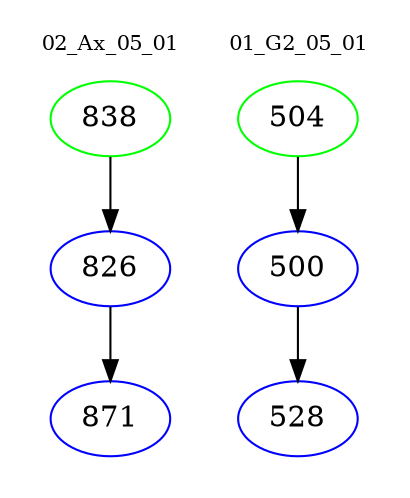 digraph{
subgraph cluster_0 {
color = white
label = "02_Ax_05_01";
fontsize=10;
T0_838 [label="838", color="green"]
T0_838 -> T0_826 [color="black"]
T0_826 [label="826", color="blue"]
T0_826 -> T0_871 [color="black"]
T0_871 [label="871", color="blue"]
}
subgraph cluster_1 {
color = white
label = "01_G2_05_01";
fontsize=10;
T1_504 [label="504", color="green"]
T1_504 -> T1_500 [color="black"]
T1_500 [label="500", color="blue"]
T1_500 -> T1_528 [color="black"]
T1_528 [label="528", color="blue"]
}
}
